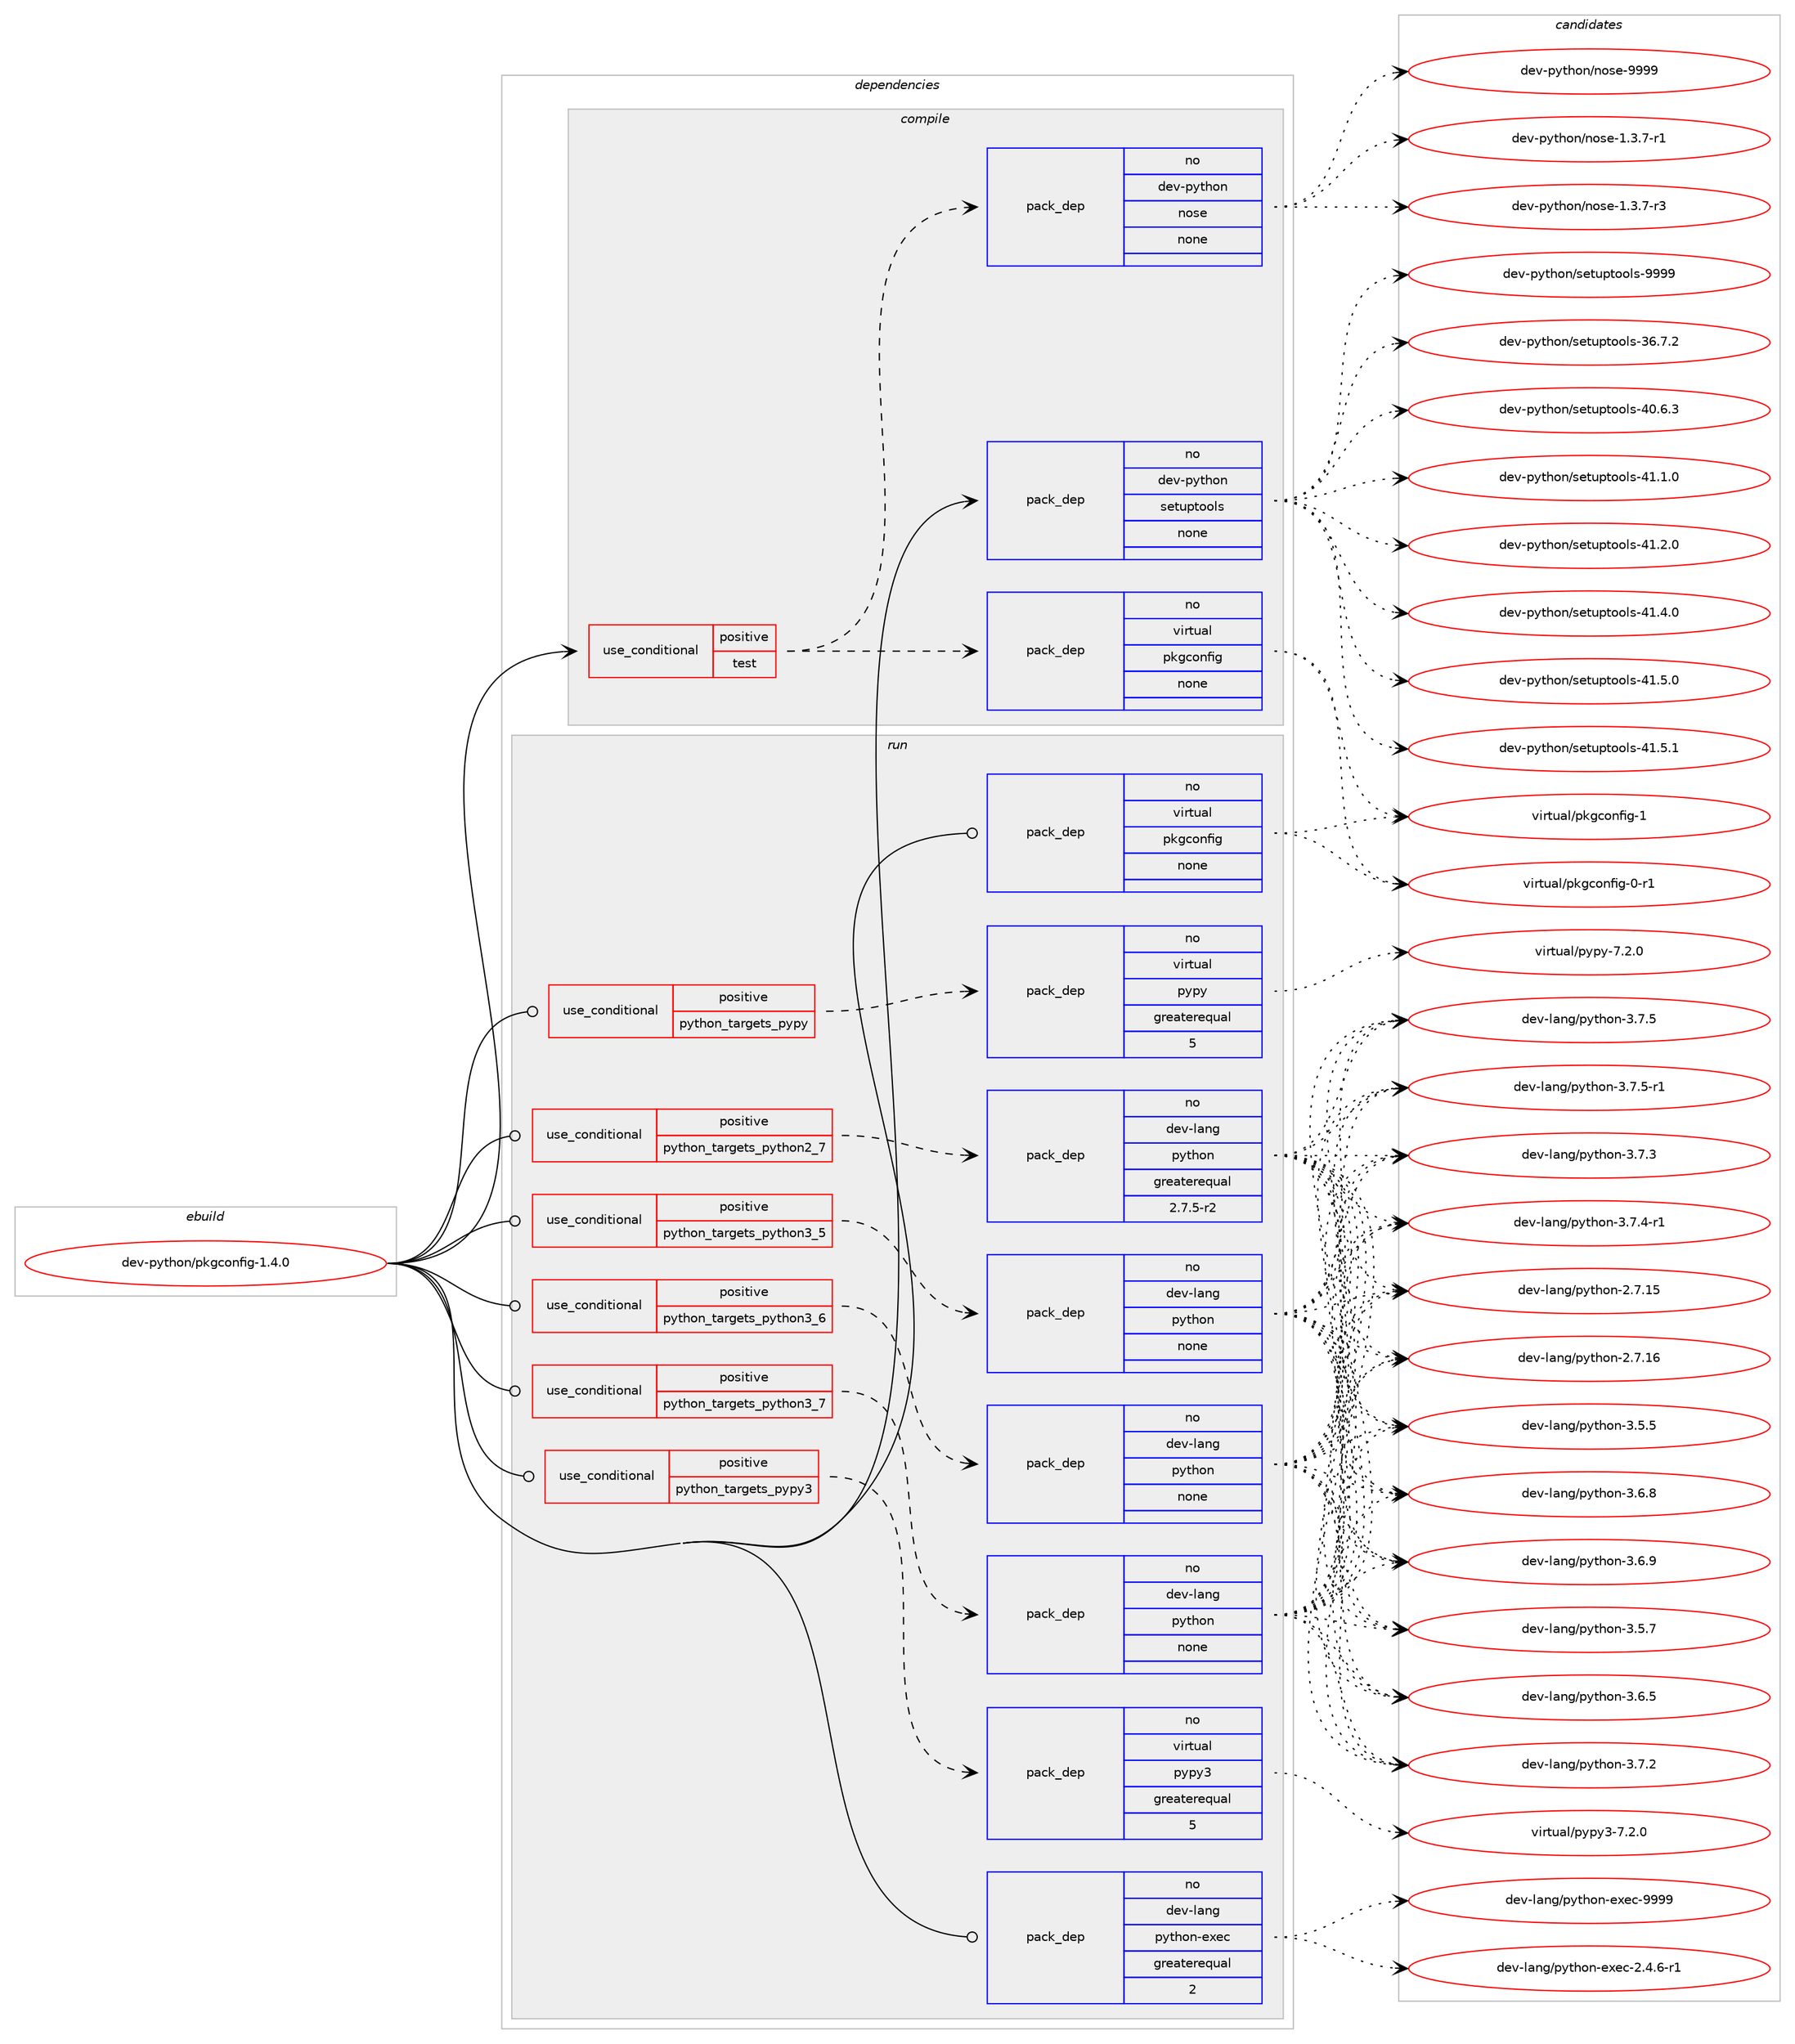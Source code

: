 digraph prolog {

# *************
# Graph options
# *************

newrank=true;
concentrate=true;
compound=true;
graph [rankdir=LR,fontname=Helvetica,fontsize=10,ranksep=1.5];#, ranksep=2.5, nodesep=0.2];
edge  [arrowhead=vee];
node  [fontname=Helvetica,fontsize=10];

# **********
# The ebuild
# **********

subgraph cluster_leftcol {
color=gray;
rank=same;
label=<<i>ebuild</i>>;
id [label="dev-python/pkgconfig-1.4.0", color=red, width=4, href="../dev-python/pkgconfig-1.4.0.svg"];
}

# ****************
# The dependencies
# ****************

subgraph cluster_midcol {
color=gray;
label=<<i>dependencies</i>>;
subgraph cluster_compile {
fillcolor="#eeeeee";
style=filled;
label=<<i>compile</i>>;
subgraph cond144638 {
dependency622313 [label=<<TABLE BORDER="0" CELLBORDER="1" CELLSPACING="0" CELLPADDING="4"><TR><TD ROWSPAN="3" CELLPADDING="10">use_conditional</TD></TR><TR><TD>positive</TD></TR><TR><TD>test</TD></TR></TABLE>>, shape=none, color=red];
subgraph pack465835 {
dependency622314 [label=<<TABLE BORDER="0" CELLBORDER="1" CELLSPACING="0" CELLPADDING="4" WIDTH="220"><TR><TD ROWSPAN="6" CELLPADDING="30">pack_dep</TD></TR><TR><TD WIDTH="110">no</TD></TR><TR><TD>virtual</TD></TR><TR><TD>pkgconfig</TD></TR><TR><TD>none</TD></TR><TR><TD></TD></TR></TABLE>>, shape=none, color=blue];
}
dependency622313:e -> dependency622314:w [weight=20,style="dashed",arrowhead="vee"];
subgraph pack465836 {
dependency622315 [label=<<TABLE BORDER="0" CELLBORDER="1" CELLSPACING="0" CELLPADDING="4" WIDTH="220"><TR><TD ROWSPAN="6" CELLPADDING="30">pack_dep</TD></TR><TR><TD WIDTH="110">no</TD></TR><TR><TD>dev-python</TD></TR><TR><TD>nose</TD></TR><TR><TD>none</TD></TR><TR><TD></TD></TR></TABLE>>, shape=none, color=blue];
}
dependency622313:e -> dependency622315:w [weight=20,style="dashed",arrowhead="vee"];
}
id:e -> dependency622313:w [weight=20,style="solid",arrowhead="vee"];
subgraph pack465837 {
dependency622316 [label=<<TABLE BORDER="0" CELLBORDER="1" CELLSPACING="0" CELLPADDING="4" WIDTH="220"><TR><TD ROWSPAN="6" CELLPADDING="30">pack_dep</TD></TR><TR><TD WIDTH="110">no</TD></TR><TR><TD>dev-python</TD></TR><TR><TD>setuptools</TD></TR><TR><TD>none</TD></TR><TR><TD></TD></TR></TABLE>>, shape=none, color=blue];
}
id:e -> dependency622316:w [weight=20,style="solid",arrowhead="vee"];
}
subgraph cluster_compileandrun {
fillcolor="#eeeeee";
style=filled;
label=<<i>compile and run</i>>;
}
subgraph cluster_run {
fillcolor="#eeeeee";
style=filled;
label=<<i>run</i>>;
subgraph cond144639 {
dependency622317 [label=<<TABLE BORDER="0" CELLBORDER="1" CELLSPACING="0" CELLPADDING="4"><TR><TD ROWSPAN="3" CELLPADDING="10">use_conditional</TD></TR><TR><TD>positive</TD></TR><TR><TD>python_targets_pypy</TD></TR></TABLE>>, shape=none, color=red];
subgraph pack465838 {
dependency622318 [label=<<TABLE BORDER="0" CELLBORDER="1" CELLSPACING="0" CELLPADDING="4" WIDTH="220"><TR><TD ROWSPAN="6" CELLPADDING="30">pack_dep</TD></TR><TR><TD WIDTH="110">no</TD></TR><TR><TD>virtual</TD></TR><TR><TD>pypy</TD></TR><TR><TD>greaterequal</TD></TR><TR><TD>5</TD></TR></TABLE>>, shape=none, color=blue];
}
dependency622317:e -> dependency622318:w [weight=20,style="dashed",arrowhead="vee"];
}
id:e -> dependency622317:w [weight=20,style="solid",arrowhead="odot"];
subgraph cond144640 {
dependency622319 [label=<<TABLE BORDER="0" CELLBORDER="1" CELLSPACING="0" CELLPADDING="4"><TR><TD ROWSPAN="3" CELLPADDING="10">use_conditional</TD></TR><TR><TD>positive</TD></TR><TR><TD>python_targets_pypy3</TD></TR></TABLE>>, shape=none, color=red];
subgraph pack465839 {
dependency622320 [label=<<TABLE BORDER="0" CELLBORDER="1" CELLSPACING="0" CELLPADDING="4" WIDTH="220"><TR><TD ROWSPAN="6" CELLPADDING="30">pack_dep</TD></TR><TR><TD WIDTH="110">no</TD></TR><TR><TD>virtual</TD></TR><TR><TD>pypy3</TD></TR><TR><TD>greaterequal</TD></TR><TR><TD>5</TD></TR></TABLE>>, shape=none, color=blue];
}
dependency622319:e -> dependency622320:w [weight=20,style="dashed",arrowhead="vee"];
}
id:e -> dependency622319:w [weight=20,style="solid",arrowhead="odot"];
subgraph cond144641 {
dependency622321 [label=<<TABLE BORDER="0" CELLBORDER="1" CELLSPACING="0" CELLPADDING="4"><TR><TD ROWSPAN="3" CELLPADDING="10">use_conditional</TD></TR><TR><TD>positive</TD></TR><TR><TD>python_targets_python2_7</TD></TR></TABLE>>, shape=none, color=red];
subgraph pack465840 {
dependency622322 [label=<<TABLE BORDER="0" CELLBORDER="1" CELLSPACING="0" CELLPADDING="4" WIDTH="220"><TR><TD ROWSPAN="6" CELLPADDING="30">pack_dep</TD></TR><TR><TD WIDTH="110">no</TD></TR><TR><TD>dev-lang</TD></TR><TR><TD>python</TD></TR><TR><TD>greaterequal</TD></TR><TR><TD>2.7.5-r2</TD></TR></TABLE>>, shape=none, color=blue];
}
dependency622321:e -> dependency622322:w [weight=20,style="dashed",arrowhead="vee"];
}
id:e -> dependency622321:w [weight=20,style="solid",arrowhead="odot"];
subgraph cond144642 {
dependency622323 [label=<<TABLE BORDER="0" CELLBORDER="1" CELLSPACING="0" CELLPADDING="4"><TR><TD ROWSPAN="3" CELLPADDING="10">use_conditional</TD></TR><TR><TD>positive</TD></TR><TR><TD>python_targets_python3_5</TD></TR></TABLE>>, shape=none, color=red];
subgraph pack465841 {
dependency622324 [label=<<TABLE BORDER="0" CELLBORDER="1" CELLSPACING="0" CELLPADDING="4" WIDTH="220"><TR><TD ROWSPAN="6" CELLPADDING="30">pack_dep</TD></TR><TR><TD WIDTH="110">no</TD></TR><TR><TD>dev-lang</TD></TR><TR><TD>python</TD></TR><TR><TD>none</TD></TR><TR><TD></TD></TR></TABLE>>, shape=none, color=blue];
}
dependency622323:e -> dependency622324:w [weight=20,style="dashed",arrowhead="vee"];
}
id:e -> dependency622323:w [weight=20,style="solid",arrowhead="odot"];
subgraph cond144643 {
dependency622325 [label=<<TABLE BORDER="0" CELLBORDER="1" CELLSPACING="0" CELLPADDING="4"><TR><TD ROWSPAN="3" CELLPADDING="10">use_conditional</TD></TR><TR><TD>positive</TD></TR><TR><TD>python_targets_python3_6</TD></TR></TABLE>>, shape=none, color=red];
subgraph pack465842 {
dependency622326 [label=<<TABLE BORDER="0" CELLBORDER="1" CELLSPACING="0" CELLPADDING="4" WIDTH="220"><TR><TD ROWSPAN="6" CELLPADDING="30">pack_dep</TD></TR><TR><TD WIDTH="110">no</TD></TR><TR><TD>dev-lang</TD></TR><TR><TD>python</TD></TR><TR><TD>none</TD></TR><TR><TD></TD></TR></TABLE>>, shape=none, color=blue];
}
dependency622325:e -> dependency622326:w [weight=20,style="dashed",arrowhead="vee"];
}
id:e -> dependency622325:w [weight=20,style="solid",arrowhead="odot"];
subgraph cond144644 {
dependency622327 [label=<<TABLE BORDER="0" CELLBORDER="1" CELLSPACING="0" CELLPADDING="4"><TR><TD ROWSPAN="3" CELLPADDING="10">use_conditional</TD></TR><TR><TD>positive</TD></TR><TR><TD>python_targets_python3_7</TD></TR></TABLE>>, shape=none, color=red];
subgraph pack465843 {
dependency622328 [label=<<TABLE BORDER="0" CELLBORDER="1" CELLSPACING="0" CELLPADDING="4" WIDTH="220"><TR><TD ROWSPAN="6" CELLPADDING="30">pack_dep</TD></TR><TR><TD WIDTH="110">no</TD></TR><TR><TD>dev-lang</TD></TR><TR><TD>python</TD></TR><TR><TD>none</TD></TR><TR><TD></TD></TR></TABLE>>, shape=none, color=blue];
}
dependency622327:e -> dependency622328:w [weight=20,style="dashed",arrowhead="vee"];
}
id:e -> dependency622327:w [weight=20,style="solid",arrowhead="odot"];
subgraph pack465844 {
dependency622329 [label=<<TABLE BORDER="0" CELLBORDER="1" CELLSPACING="0" CELLPADDING="4" WIDTH="220"><TR><TD ROWSPAN="6" CELLPADDING="30">pack_dep</TD></TR><TR><TD WIDTH="110">no</TD></TR><TR><TD>dev-lang</TD></TR><TR><TD>python-exec</TD></TR><TR><TD>greaterequal</TD></TR><TR><TD>2</TD></TR></TABLE>>, shape=none, color=blue];
}
id:e -> dependency622329:w [weight=20,style="solid",arrowhead="odot"];
subgraph pack465845 {
dependency622330 [label=<<TABLE BORDER="0" CELLBORDER="1" CELLSPACING="0" CELLPADDING="4" WIDTH="220"><TR><TD ROWSPAN="6" CELLPADDING="30">pack_dep</TD></TR><TR><TD WIDTH="110">no</TD></TR><TR><TD>virtual</TD></TR><TR><TD>pkgconfig</TD></TR><TR><TD>none</TD></TR><TR><TD></TD></TR></TABLE>>, shape=none, color=blue];
}
id:e -> dependency622330:w [weight=20,style="solid",arrowhead="odot"];
}
}

# **************
# The candidates
# **************

subgraph cluster_choices {
rank=same;
color=gray;
label=<<i>candidates</i>>;

subgraph choice465835 {
color=black;
nodesep=1;
choice11810511411611797108471121071039911111010210510345484511449 [label="virtual/pkgconfig-0-r1", color=red, width=4,href="../virtual/pkgconfig-0-r1.svg"];
choice1181051141161179710847112107103991111101021051034549 [label="virtual/pkgconfig-1", color=red, width=4,href="../virtual/pkgconfig-1.svg"];
dependency622314:e -> choice11810511411611797108471121071039911111010210510345484511449:w [style=dotted,weight="100"];
dependency622314:e -> choice1181051141161179710847112107103991111101021051034549:w [style=dotted,weight="100"];
}
subgraph choice465836 {
color=black;
nodesep=1;
choice10010111845112121116104111110471101111151014549465146554511449 [label="dev-python/nose-1.3.7-r1", color=red, width=4,href="../dev-python/nose-1.3.7-r1.svg"];
choice10010111845112121116104111110471101111151014549465146554511451 [label="dev-python/nose-1.3.7-r3", color=red, width=4,href="../dev-python/nose-1.3.7-r3.svg"];
choice10010111845112121116104111110471101111151014557575757 [label="dev-python/nose-9999", color=red, width=4,href="../dev-python/nose-9999.svg"];
dependency622315:e -> choice10010111845112121116104111110471101111151014549465146554511449:w [style=dotted,weight="100"];
dependency622315:e -> choice10010111845112121116104111110471101111151014549465146554511451:w [style=dotted,weight="100"];
dependency622315:e -> choice10010111845112121116104111110471101111151014557575757:w [style=dotted,weight="100"];
}
subgraph choice465837 {
color=black;
nodesep=1;
choice100101118451121211161041111104711510111611711211611111110811545515446554650 [label="dev-python/setuptools-36.7.2", color=red, width=4,href="../dev-python/setuptools-36.7.2.svg"];
choice100101118451121211161041111104711510111611711211611111110811545524846544651 [label="dev-python/setuptools-40.6.3", color=red, width=4,href="../dev-python/setuptools-40.6.3.svg"];
choice100101118451121211161041111104711510111611711211611111110811545524946494648 [label="dev-python/setuptools-41.1.0", color=red, width=4,href="../dev-python/setuptools-41.1.0.svg"];
choice100101118451121211161041111104711510111611711211611111110811545524946504648 [label="dev-python/setuptools-41.2.0", color=red, width=4,href="../dev-python/setuptools-41.2.0.svg"];
choice100101118451121211161041111104711510111611711211611111110811545524946524648 [label="dev-python/setuptools-41.4.0", color=red, width=4,href="../dev-python/setuptools-41.4.0.svg"];
choice100101118451121211161041111104711510111611711211611111110811545524946534648 [label="dev-python/setuptools-41.5.0", color=red, width=4,href="../dev-python/setuptools-41.5.0.svg"];
choice100101118451121211161041111104711510111611711211611111110811545524946534649 [label="dev-python/setuptools-41.5.1", color=red, width=4,href="../dev-python/setuptools-41.5.1.svg"];
choice10010111845112121116104111110471151011161171121161111111081154557575757 [label="dev-python/setuptools-9999", color=red, width=4,href="../dev-python/setuptools-9999.svg"];
dependency622316:e -> choice100101118451121211161041111104711510111611711211611111110811545515446554650:w [style=dotted,weight="100"];
dependency622316:e -> choice100101118451121211161041111104711510111611711211611111110811545524846544651:w [style=dotted,weight="100"];
dependency622316:e -> choice100101118451121211161041111104711510111611711211611111110811545524946494648:w [style=dotted,weight="100"];
dependency622316:e -> choice100101118451121211161041111104711510111611711211611111110811545524946504648:w [style=dotted,weight="100"];
dependency622316:e -> choice100101118451121211161041111104711510111611711211611111110811545524946524648:w [style=dotted,weight="100"];
dependency622316:e -> choice100101118451121211161041111104711510111611711211611111110811545524946534648:w [style=dotted,weight="100"];
dependency622316:e -> choice100101118451121211161041111104711510111611711211611111110811545524946534649:w [style=dotted,weight="100"];
dependency622316:e -> choice10010111845112121116104111110471151011161171121161111111081154557575757:w [style=dotted,weight="100"];
}
subgraph choice465838 {
color=black;
nodesep=1;
choice1181051141161179710847112121112121455546504648 [label="virtual/pypy-7.2.0", color=red, width=4,href="../virtual/pypy-7.2.0.svg"];
dependency622318:e -> choice1181051141161179710847112121112121455546504648:w [style=dotted,weight="100"];
}
subgraph choice465839 {
color=black;
nodesep=1;
choice118105114116117971084711212111212151455546504648 [label="virtual/pypy3-7.2.0", color=red, width=4,href="../virtual/pypy3-7.2.0.svg"];
dependency622320:e -> choice118105114116117971084711212111212151455546504648:w [style=dotted,weight="100"];
}
subgraph choice465840 {
color=black;
nodesep=1;
choice10010111845108971101034711212111610411111045504655464953 [label="dev-lang/python-2.7.15", color=red, width=4,href="../dev-lang/python-2.7.15.svg"];
choice10010111845108971101034711212111610411111045504655464954 [label="dev-lang/python-2.7.16", color=red, width=4,href="../dev-lang/python-2.7.16.svg"];
choice100101118451089711010347112121116104111110455146534653 [label="dev-lang/python-3.5.5", color=red, width=4,href="../dev-lang/python-3.5.5.svg"];
choice100101118451089711010347112121116104111110455146534655 [label="dev-lang/python-3.5.7", color=red, width=4,href="../dev-lang/python-3.5.7.svg"];
choice100101118451089711010347112121116104111110455146544653 [label="dev-lang/python-3.6.5", color=red, width=4,href="../dev-lang/python-3.6.5.svg"];
choice100101118451089711010347112121116104111110455146544656 [label="dev-lang/python-3.6.8", color=red, width=4,href="../dev-lang/python-3.6.8.svg"];
choice100101118451089711010347112121116104111110455146544657 [label="dev-lang/python-3.6.9", color=red, width=4,href="../dev-lang/python-3.6.9.svg"];
choice100101118451089711010347112121116104111110455146554650 [label="dev-lang/python-3.7.2", color=red, width=4,href="../dev-lang/python-3.7.2.svg"];
choice100101118451089711010347112121116104111110455146554651 [label="dev-lang/python-3.7.3", color=red, width=4,href="../dev-lang/python-3.7.3.svg"];
choice1001011184510897110103471121211161041111104551465546524511449 [label="dev-lang/python-3.7.4-r1", color=red, width=4,href="../dev-lang/python-3.7.4-r1.svg"];
choice100101118451089711010347112121116104111110455146554653 [label="dev-lang/python-3.7.5", color=red, width=4,href="../dev-lang/python-3.7.5.svg"];
choice1001011184510897110103471121211161041111104551465546534511449 [label="dev-lang/python-3.7.5-r1", color=red, width=4,href="../dev-lang/python-3.7.5-r1.svg"];
dependency622322:e -> choice10010111845108971101034711212111610411111045504655464953:w [style=dotted,weight="100"];
dependency622322:e -> choice10010111845108971101034711212111610411111045504655464954:w [style=dotted,weight="100"];
dependency622322:e -> choice100101118451089711010347112121116104111110455146534653:w [style=dotted,weight="100"];
dependency622322:e -> choice100101118451089711010347112121116104111110455146534655:w [style=dotted,weight="100"];
dependency622322:e -> choice100101118451089711010347112121116104111110455146544653:w [style=dotted,weight="100"];
dependency622322:e -> choice100101118451089711010347112121116104111110455146544656:w [style=dotted,weight="100"];
dependency622322:e -> choice100101118451089711010347112121116104111110455146544657:w [style=dotted,weight="100"];
dependency622322:e -> choice100101118451089711010347112121116104111110455146554650:w [style=dotted,weight="100"];
dependency622322:e -> choice100101118451089711010347112121116104111110455146554651:w [style=dotted,weight="100"];
dependency622322:e -> choice1001011184510897110103471121211161041111104551465546524511449:w [style=dotted,weight="100"];
dependency622322:e -> choice100101118451089711010347112121116104111110455146554653:w [style=dotted,weight="100"];
dependency622322:e -> choice1001011184510897110103471121211161041111104551465546534511449:w [style=dotted,weight="100"];
}
subgraph choice465841 {
color=black;
nodesep=1;
choice10010111845108971101034711212111610411111045504655464953 [label="dev-lang/python-2.7.15", color=red, width=4,href="../dev-lang/python-2.7.15.svg"];
choice10010111845108971101034711212111610411111045504655464954 [label="dev-lang/python-2.7.16", color=red, width=4,href="../dev-lang/python-2.7.16.svg"];
choice100101118451089711010347112121116104111110455146534653 [label="dev-lang/python-3.5.5", color=red, width=4,href="../dev-lang/python-3.5.5.svg"];
choice100101118451089711010347112121116104111110455146534655 [label="dev-lang/python-3.5.7", color=red, width=4,href="../dev-lang/python-3.5.7.svg"];
choice100101118451089711010347112121116104111110455146544653 [label="dev-lang/python-3.6.5", color=red, width=4,href="../dev-lang/python-3.6.5.svg"];
choice100101118451089711010347112121116104111110455146544656 [label="dev-lang/python-3.6.8", color=red, width=4,href="../dev-lang/python-3.6.8.svg"];
choice100101118451089711010347112121116104111110455146544657 [label="dev-lang/python-3.6.9", color=red, width=4,href="../dev-lang/python-3.6.9.svg"];
choice100101118451089711010347112121116104111110455146554650 [label="dev-lang/python-3.7.2", color=red, width=4,href="../dev-lang/python-3.7.2.svg"];
choice100101118451089711010347112121116104111110455146554651 [label="dev-lang/python-3.7.3", color=red, width=4,href="../dev-lang/python-3.7.3.svg"];
choice1001011184510897110103471121211161041111104551465546524511449 [label="dev-lang/python-3.7.4-r1", color=red, width=4,href="../dev-lang/python-3.7.4-r1.svg"];
choice100101118451089711010347112121116104111110455146554653 [label="dev-lang/python-3.7.5", color=red, width=4,href="../dev-lang/python-3.7.5.svg"];
choice1001011184510897110103471121211161041111104551465546534511449 [label="dev-lang/python-3.7.5-r1", color=red, width=4,href="../dev-lang/python-3.7.5-r1.svg"];
dependency622324:e -> choice10010111845108971101034711212111610411111045504655464953:w [style=dotted,weight="100"];
dependency622324:e -> choice10010111845108971101034711212111610411111045504655464954:w [style=dotted,weight="100"];
dependency622324:e -> choice100101118451089711010347112121116104111110455146534653:w [style=dotted,weight="100"];
dependency622324:e -> choice100101118451089711010347112121116104111110455146534655:w [style=dotted,weight="100"];
dependency622324:e -> choice100101118451089711010347112121116104111110455146544653:w [style=dotted,weight="100"];
dependency622324:e -> choice100101118451089711010347112121116104111110455146544656:w [style=dotted,weight="100"];
dependency622324:e -> choice100101118451089711010347112121116104111110455146544657:w [style=dotted,weight="100"];
dependency622324:e -> choice100101118451089711010347112121116104111110455146554650:w [style=dotted,weight="100"];
dependency622324:e -> choice100101118451089711010347112121116104111110455146554651:w [style=dotted,weight="100"];
dependency622324:e -> choice1001011184510897110103471121211161041111104551465546524511449:w [style=dotted,weight="100"];
dependency622324:e -> choice100101118451089711010347112121116104111110455146554653:w [style=dotted,weight="100"];
dependency622324:e -> choice1001011184510897110103471121211161041111104551465546534511449:w [style=dotted,weight="100"];
}
subgraph choice465842 {
color=black;
nodesep=1;
choice10010111845108971101034711212111610411111045504655464953 [label="dev-lang/python-2.7.15", color=red, width=4,href="../dev-lang/python-2.7.15.svg"];
choice10010111845108971101034711212111610411111045504655464954 [label="dev-lang/python-2.7.16", color=red, width=4,href="../dev-lang/python-2.7.16.svg"];
choice100101118451089711010347112121116104111110455146534653 [label="dev-lang/python-3.5.5", color=red, width=4,href="../dev-lang/python-3.5.5.svg"];
choice100101118451089711010347112121116104111110455146534655 [label="dev-lang/python-3.5.7", color=red, width=4,href="../dev-lang/python-3.5.7.svg"];
choice100101118451089711010347112121116104111110455146544653 [label="dev-lang/python-3.6.5", color=red, width=4,href="../dev-lang/python-3.6.5.svg"];
choice100101118451089711010347112121116104111110455146544656 [label="dev-lang/python-3.6.8", color=red, width=4,href="../dev-lang/python-3.6.8.svg"];
choice100101118451089711010347112121116104111110455146544657 [label="dev-lang/python-3.6.9", color=red, width=4,href="../dev-lang/python-3.6.9.svg"];
choice100101118451089711010347112121116104111110455146554650 [label="dev-lang/python-3.7.2", color=red, width=4,href="../dev-lang/python-3.7.2.svg"];
choice100101118451089711010347112121116104111110455146554651 [label="dev-lang/python-3.7.3", color=red, width=4,href="../dev-lang/python-3.7.3.svg"];
choice1001011184510897110103471121211161041111104551465546524511449 [label="dev-lang/python-3.7.4-r1", color=red, width=4,href="../dev-lang/python-3.7.4-r1.svg"];
choice100101118451089711010347112121116104111110455146554653 [label="dev-lang/python-3.7.5", color=red, width=4,href="../dev-lang/python-3.7.5.svg"];
choice1001011184510897110103471121211161041111104551465546534511449 [label="dev-lang/python-3.7.5-r1", color=red, width=4,href="../dev-lang/python-3.7.5-r1.svg"];
dependency622326:e -> choice10010111845108971101034711212111610411111045504655464953:w [style=dotted,weight="100"];
dependency622326:e -> choice10010111845108971101034711212111610411111045504655464954:w [style=dotted,weight="100"];
dependency622326:e -> choice100101118451089711010347112121116104111110455146534653:w [style=dotted,weight="100"];
dependency622326:e -> choice100101118451089711010347112121116104111110455146534655:w [style=dotted,weight="100"];
dependency622326:e -> choice100101118451089711010347112121116104111110455146544653:w [style=dotted,weight="100"];
dependency622326:e -> choice100101118451089711010347112121116104111110455146544656:w [style=dotted,weight="100"];
dependency622326:e -> choice100101118451089711010347112121116104111110455146544657:w [style=dotted,weight="100"];
dependency622326:e -> choice100101118451089711010347112121116104111110455146554650:w [style=dotted,weight="100"];
dependency622326:e -> choice100101118451089711010347112121116104111110455146554651:w [style=dotted,weight="100"];
dependency622326:e -> choice1001011184510897110103471121211161041111104551465546524511449:w [style=dotted,weight="100"];
dependency622326:e -> choice100101118451089711010347112121116104111110455146554653:w [style=dotted,weight="100"];
dependency622326:e -> choice1001011184510897110103471121211161041111104551465546534511449:w [style=dotted,weight="100"];
}
subgraph choice465843 {
color=black;
nodesep=1;
choice10010111845108971101034711212111610411111045504655464953 [label="dev-lang/python-2.7.15", color=red, width=4,href="../dev-lang/python-2.7.15.svg"];
choice10010111845108971101034711212111610411111045504655464954 [label="dev-lang/python-2.7.16", color=red, width=4,href="../dev-lang/python-2.7.16.svg"];
choice100101118451089711010347112121116104111110455146534653 [label="dev-lang/python-3.5.5", color=red, width=4,href="../dev-lang/python-3.5.5.svg"];
choice100101118451089711010347112121116104111110455146534655 [label="dev-lang/python-3.5.7", color=red, width=4,href="../dev-lang/python-3.5.7.svg"];
choice100101118451089711010347112121116104111110455146544653 [label="dev-lang/python-3.6.5", color=red, width=4,href="../dev-lang/python-3.6.5.svg"];
choice100101118451089711010347112121116104111110455146544656 [label="dev-lang/python-3.6.8", color=red, width=4,href="../dev-lang/python-3.6.8.svg"];
choice100101118451089711010347112121116104111110455146544657 [label="dev-lang/python-3.6.9", color=red, width=4,href="../dev-lang/python-3.6.9.svg"];
choice100101118451089711010347112121116104111110455146554650 [label="dev-lang/python-3.7.2", color=red, width=4,href="../dev-lang/python-3.7.2.svg"];
choice100101118451089711010347112121116104111110455146554651 [label="dev-lang/python-3.7.3", color=red, width=4,href="../dev-lang/python-3.7.3.svg"];
choice1001011184510897110103471121211161041111104551465546524511449 [label="dev-lang/python-3.7.4-r1", color=red, width=4,href="../dev-lang/python-3.7.4-r1.svg"];
choice100101118451089711010347112121116104111110455146554653 [label="dev-lang/python-3.7.5", color=red, width=4,href="../dev-lang/python-3.7.5.svg"];
choice1001011184510897110103471121211161041111104551465546534511449 [label="dev-lang/python-3.7.5-r1", color=red, width=4,href="../dev-lang/python-3.7.5-r1.svg"];
dependency622328:e -> choice10010111845108971101034711212111610411111045504655464953:w [style=dotted,weight="100"];
dependency622328:e -> choice10010111845108971101034711212111610411111045504655464954:w [style=dotted,weight="100"];
dependency622328:e -> choice100101118451089711010347112121116104111110455146534653:w [style=dotted,weight="100"];
dependency622328:e -> choice100101118451089711010347112121116104111110455146534655:w [style=dotted,weight="100"];
dependency622328:e -> choice100101118451089711010347112121116104111110455146544653:w [style=dotted,weight="100"];
dependency622328:e -> choice100101118451089711010347112121116104111110455146544656:w [style=dotted,weight="100"];
dependency622328:e -> choice100101118451089711010347112121116104111110455146544657:w [style=dotted,weight="100"];
dependency622328:e -> choice100101118451089711010347112121116104111110455146554650:w [style=dotted,weight="100"];
dependency622328:e -> choice100101118451089711010347112121116104111110455146554651:w [style=dotted,weight="100"];
dependency622328:e -> choice1001011184510897110103471121211161041111104551465546524511449:w [style=dotted,weight="100"];
dependency622328:e -> choice100101118451089711010347112121116104111110455146554653:w [style=dotted,weight="100"];
dependency622328:e -> choice1001011184510897110103471121211161041111104551465546534511449:w [style=dotted,weight="100"];
}
subgraph choice465844 {
color=black;
nodesep=1;
choice10010111845108971101034711212111610411111045101120101994550465246544511449 [label="dev-lang/python-exec-2.4.6-r1", color=red, width=4,href="../dev-lang/python-exec-2.4.6-r1.svg"];
choice10010111845108971101034711212111610411111045101120101994557575757 [label="dev-lang/python-exec-9999", color=red, width=4,href="../dev-lang/python-exec-9999.svg"];
dependency622329:e -> choice10010111845108971101034711212111610411111045101120101994550465246544511449:w [style=dotted,weight="100"];
dependency622329:e -> choice10010111845108971101034711212111610411111045101120101994557575757:w [style=dotted,weight="100"];
}
subgraph choice465845 {
color=black;
nodesep=1;
choice11810511411611797108471121071039911111010210510345484511449 [label="virtual/pkgconfig-0-r1", color=red, width=4,href="../virtual/pkgconfig-0-r1.svg"];
choice1181051141161179710847112107103991111101021051034549 [label="virtual/pkgconfig-1", color=red, width=4,href="../virtual/pkgconfig-1.svg"];
dependency622330:e -> choice11810511411611797108471121071039911111010210510345484511449:w [style=dotted,weight="100"];
dependency622330:e -> choice1181051141161179710847112107103991111101021051034549:w [style=dotted,weight="100"];
}
}

}
